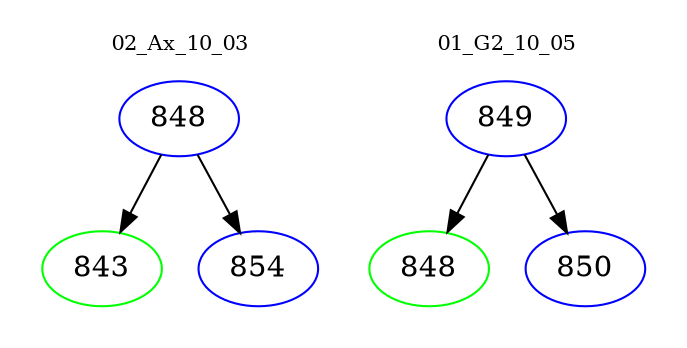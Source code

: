 digraph{
subgraph cluster_0 {
color = white
label = "02_Ax_10_03";
fontsize=10;
T0_848 [label="848", color="blue"]
T0_848 -> T0_843 [color="black"]
T0_843 [label="843", color="green"]
T0_848 -> T0_854 [color="black"]
T0_854 [label="854", color="blue"]
}
subgraph cluster_1 {
color = white
label = "01_G2_10_05";
fontsize=10;
T1_849 [label="849", color="blue"]
T1_849 -> T1_848 [color="black"]
T1_848 [label="848", color="green"]
T1_849 -> T1_850 [color="black"]
T1_850 [label="850", color="blue"]
}
}
